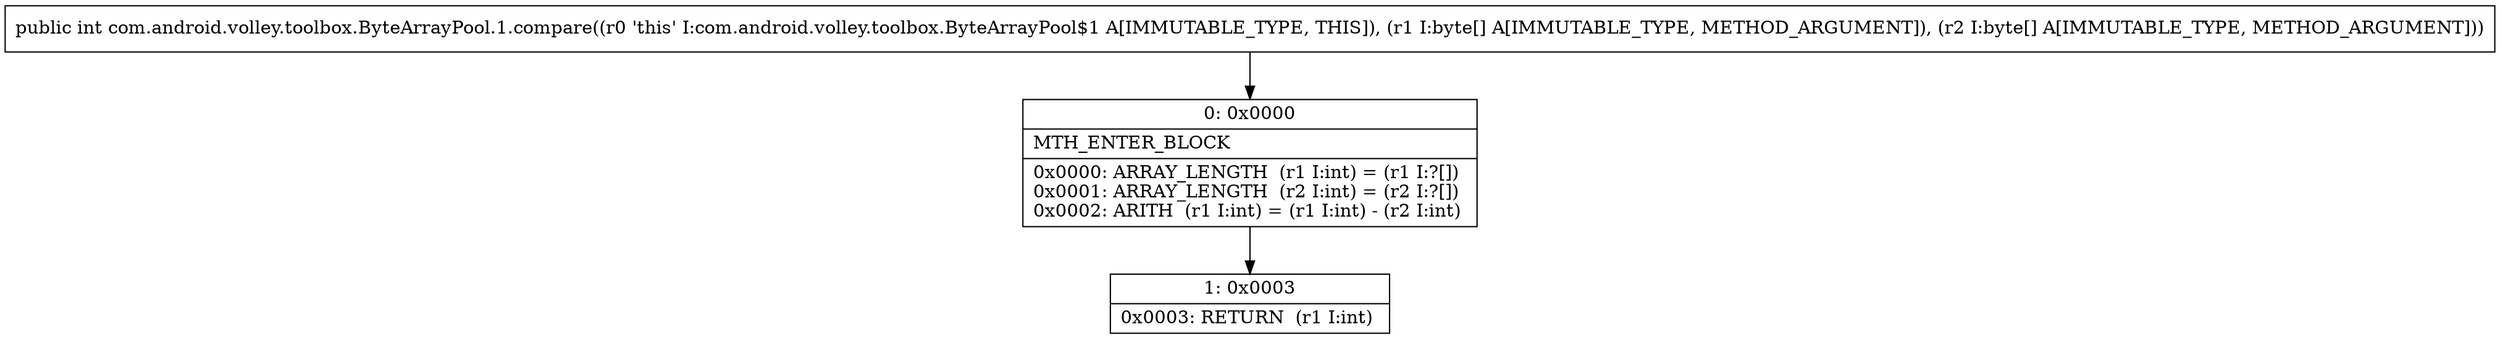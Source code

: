digraph "CFG forcom.android.volley.toolbox.ByteArrayPool.1.compare([B[B)I" {
Node_0 [shape=record,label="{0\:\ 0x0000|MTH_ENTER_BLOCK\l|0x0000: ARRAY_LENGTH  (r1 I:int) = (r1 I:?[]) \l0x0001: ARRAY_LENGTH  (r2 I:int) = (r2 I:?[]) \l0x0002: ARITH  (r1 I:int) = (r1 I:int) \- (r2 I:int) \l}"];
Node_1 [shape=record,label="{1\:\ 0x0003|0x0003: RETURN  (r1 I:int) \l}"];
MethodNode[shape=record,label="{public int com.android.volley.toolbox.ByteArrayPool.1.compare((r0 'this' I:com.android.volley.toolbox.ByteArrayPool$1 A[IMMUTABLE_TYPE, THIS]), (r1 I:byte[] A[IMMUTABLE_TYPE, METHOD_ARGUMENT]), (r2 I:byte[] A[IMMUTABLE_TYPE, METHOD_ARGUMENT])) }"];
MethodNode -> Node_0;
Node_0 -> Node_1;
}

